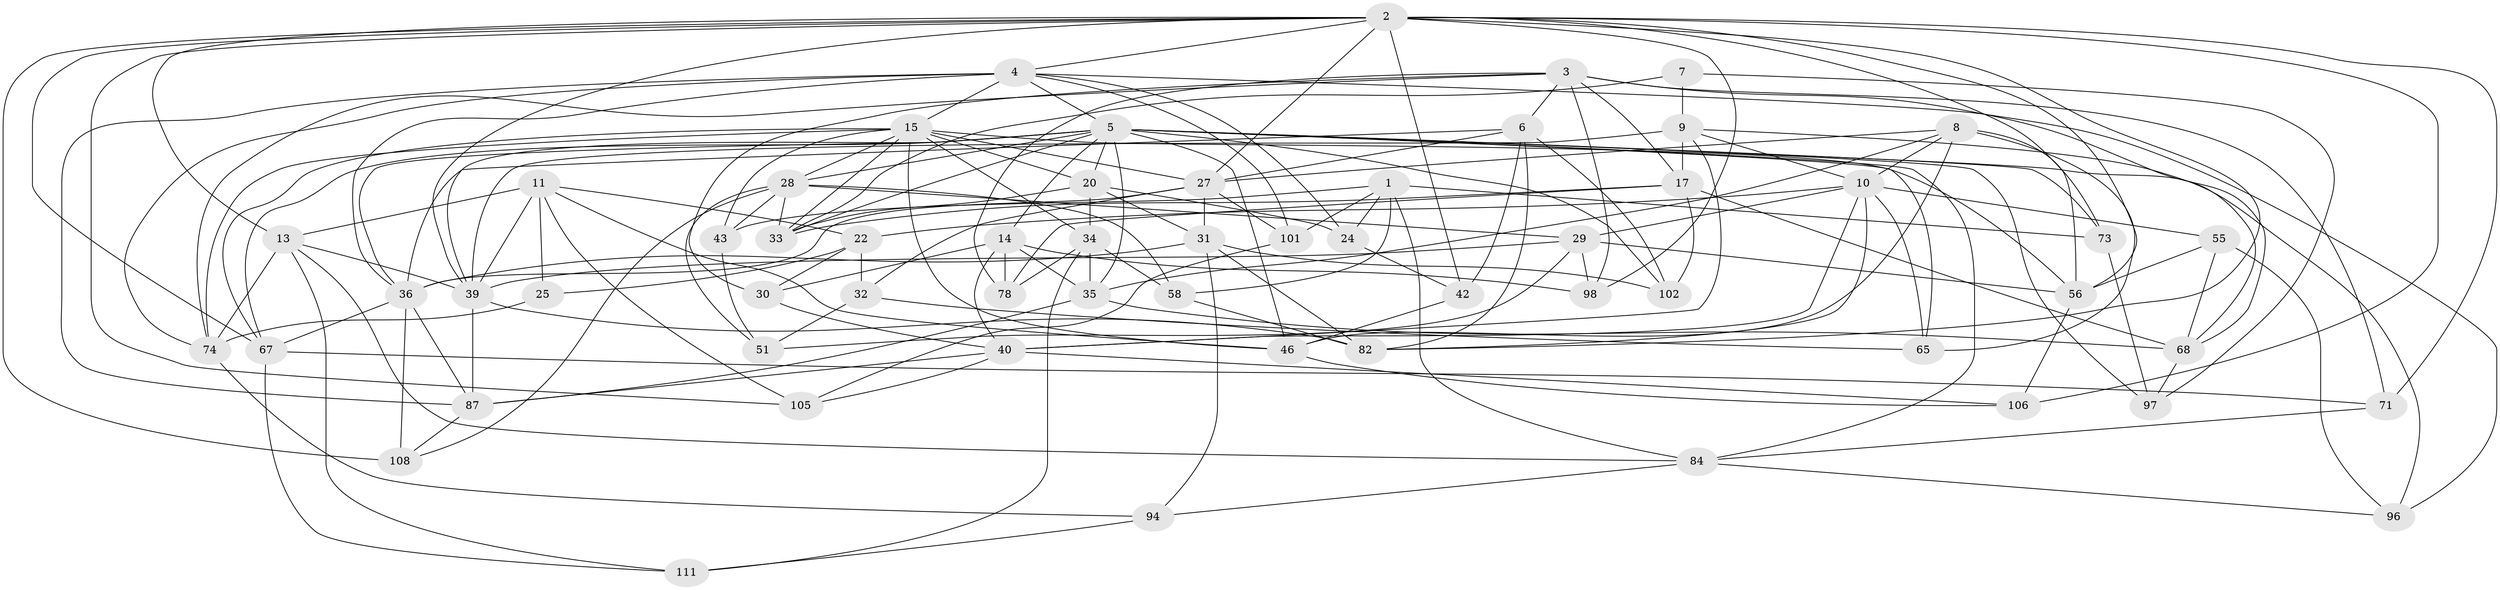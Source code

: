 // original degree distribution, {4: 1.0}
// Generated by graph-tools (version 1.1) at 2025/16/03/09/25 04:16:25]
// undirected, 58 vertices, 168 edges
graph export_dot {
graph [start="1"]
  node [color=gray90,style=filled];
  1 [super="+69"];
  2 [super="+16+21"];
  3 [super="+12"];
  4 [super="+53+48"];
  5 [super="+89+61+23"];
  6 [super="+37"];
  7;
  8 [super="+44"];
  9 [super="+19"];
  10 [super="+26"];
  11 [super="+63"];
  13 [super="+85"];
  14 [super="+66"];
  15 [super="+18"];
  17 [super="+38"];
  20 [super="+90"];
  22 [super="+57"];
  24;
  25;
  27 [super="+64+77"];
  28 [super="+99"];
  29 [super="+70"];
  30;
  31 [super="+91"];
  32;
  33 [super="+113"];
  34 [super="+47"];
  35 [super="+79"];
  36 [super="+80"];
  39 [super="+60+59"];
  40 [super="+52"];
  42;
  43;
  46 [super="+93"];
  51;
  55;
  56 [super="+92"];
  58;
  65;
  67 [super="+83"];
  68 [super="+81"];
  71;
  73;
  74 [super="+88"];
  78;
  82 [super="+109"];
  84 [super="+86"];
  87 [super="+107"];
  94;
  96;
  97;
  98;
  101;
  102;
  105;
  106;
  108;
  111;
  1 -- 101;
  1 -- 43;
  1 -- 24;
  1 -- 73;
  1 -- 58;
  1 -- 84;
  2 -- 73;
  2 -- 105;
  2 -- 42;
  2 -- 108;
  2 -- 98;
  2 -- 71;
  2 -- 39;
  2 -- 106;
  2 -- 82;
  2 -- 56;
  2 -- 27;
  2 -- 4;
  2 -- 13;
  2 -- 67;
  3 -- 71;
  3 -- 78;
  3 -- 30;
  3 -- 98;
  3 -- 68;
  3 -- 74;
  3 -- 17;
  3 -- 6;
  4 -- 74;
  4 -- 36;
  4 -- 101;
  4 -- 24;
  4 -- 15 [weight=2];
  4 -- 96;
  4 -- 5;
  4 -- 87;
  5 -- 102;
  5 -- 46;
  5 -- 14;
  5 -- 33;
  5 -- 97;
  5 -- 39;
  5 -- 28;
  5 -- 65;
  5 -- 67;
  5 -- 35;
  5 -- 68;
  5 -- 36;
  5 -- 73;
  5 -- 20;
  5 -- 84;
  6 -- 82;
  6 -- 102;
  6 -- 42;
  6 -- 27;
  6 -- 36;
  7 -- 97;
  7 -- 33;
  7 -- 9 [weight=2];
  8 -- 56;
  8 -- 46;
  8 -- 65;
  8 -- 27;
  8 -- 35;
  8 -- 10;
  9 -- 96;
  9 -- 40 [weight=2];
  9 -- 39;
  9 -- 17;
  9 -- 10;
  10 -- 82;
  10 -- 55;
  10 -- 65;
  10 -- 22;
  10 -- 29;
  10 -- 40;
  11 -- 22;
  11 -- 105;
  11 -- 39;
  11 -- 25;
  11 -- 46;
  11 -- 13;
  13 -- 39;
  13 -- 84;
  13 -- 74;
  13 -- 111;
  14 -- 40;
  14 -- 98;
  14 -- 78;
  14 -- 35;
  14 -- 30;
  15 -- 56;
  15 -- 74;
  15 -- 67;
  15 -- 33;
  15 -- 34;
  15 -- 43;
  15 -- 46;
  15 -- 20;
  15 -- 27;
  15 -- 28;
  17 -- 102;
  17 -- 33;
  17 -- 68;
  17 -- 78;
  20 -- 24;
  20 -- 33;
  20 -- 34;
  20 -- 31;
  22 -- 25 [weight=2];
  22 -- 32;
  22 -- 30;
  24 -- 42;
  25 -- 74;
  27 -- 32;
  27 -- 31;
  27 -- 36;
  27 -- 101;
  28 -- 108;
  28 -- 43;
  28 -- 58;
  28 -- 33;
  28 -- 51;
  28 -- 29;
  29 -- 56;
  29 -- 39;
  29 -- 98;
  29 -- 51;
  30 -- 40;
  31 -- 102;
  31 -- 36;
  31 -- 94;
  31 -- 82;
  32 -- 51;
  32 -- 65;
  34 -- 58;
  34 -- 35;
  34 -- 78;
  34 -- 111;
  35 -- 68;
  35 -- 87;
  36 -- 87;
  36 -- 67;
  36 -- 108;
  39 -- 82;
  39 -- 87;
  40 -- 105;
  40 -- 106;
  40 -- 87;
  42 -- 46;
  43 -- 51;
  46 -- 106;
  55 -- 96;
  55 -- 56;
  55 -- 68;
  56 -- 106;
  58 -- 82;
  67 -- 71;
  67 -- 111;
  68 -- 97;
  71 -- 84;
  73 -- 97;
  74 -- 94;
  84 -- 96;
  84 -- 94;
  87 -- 108;
  94 -- 111;
  101 -- 105;
}
